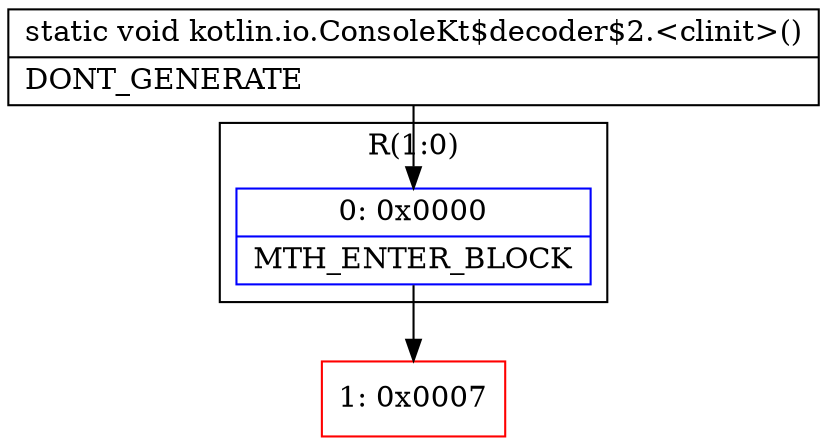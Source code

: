 digraph "CFG forkotlin.io.ConsoleKt$decoder$2.\<clinit\>()V" {
subgraph cluster_Region_1227683711 {
label = "R(1:0)";
node [shape=record,color=blue];
Node_0 [shape=record,label="{0\:\ 0x0000|MTH_ENTER_BLOCK\l}"];
}
Node_1 [shape=record,color=red,label="{1\:\ 0x0007}"];
MethodNode[shape=record,label="{static void kotlin.io.ConsoleKt$decoder$2.\<clinit\>()  | DONT_GENERATE\l}"];
MethodNode -> Node_0;
Node_0 -> Node_1;
}

